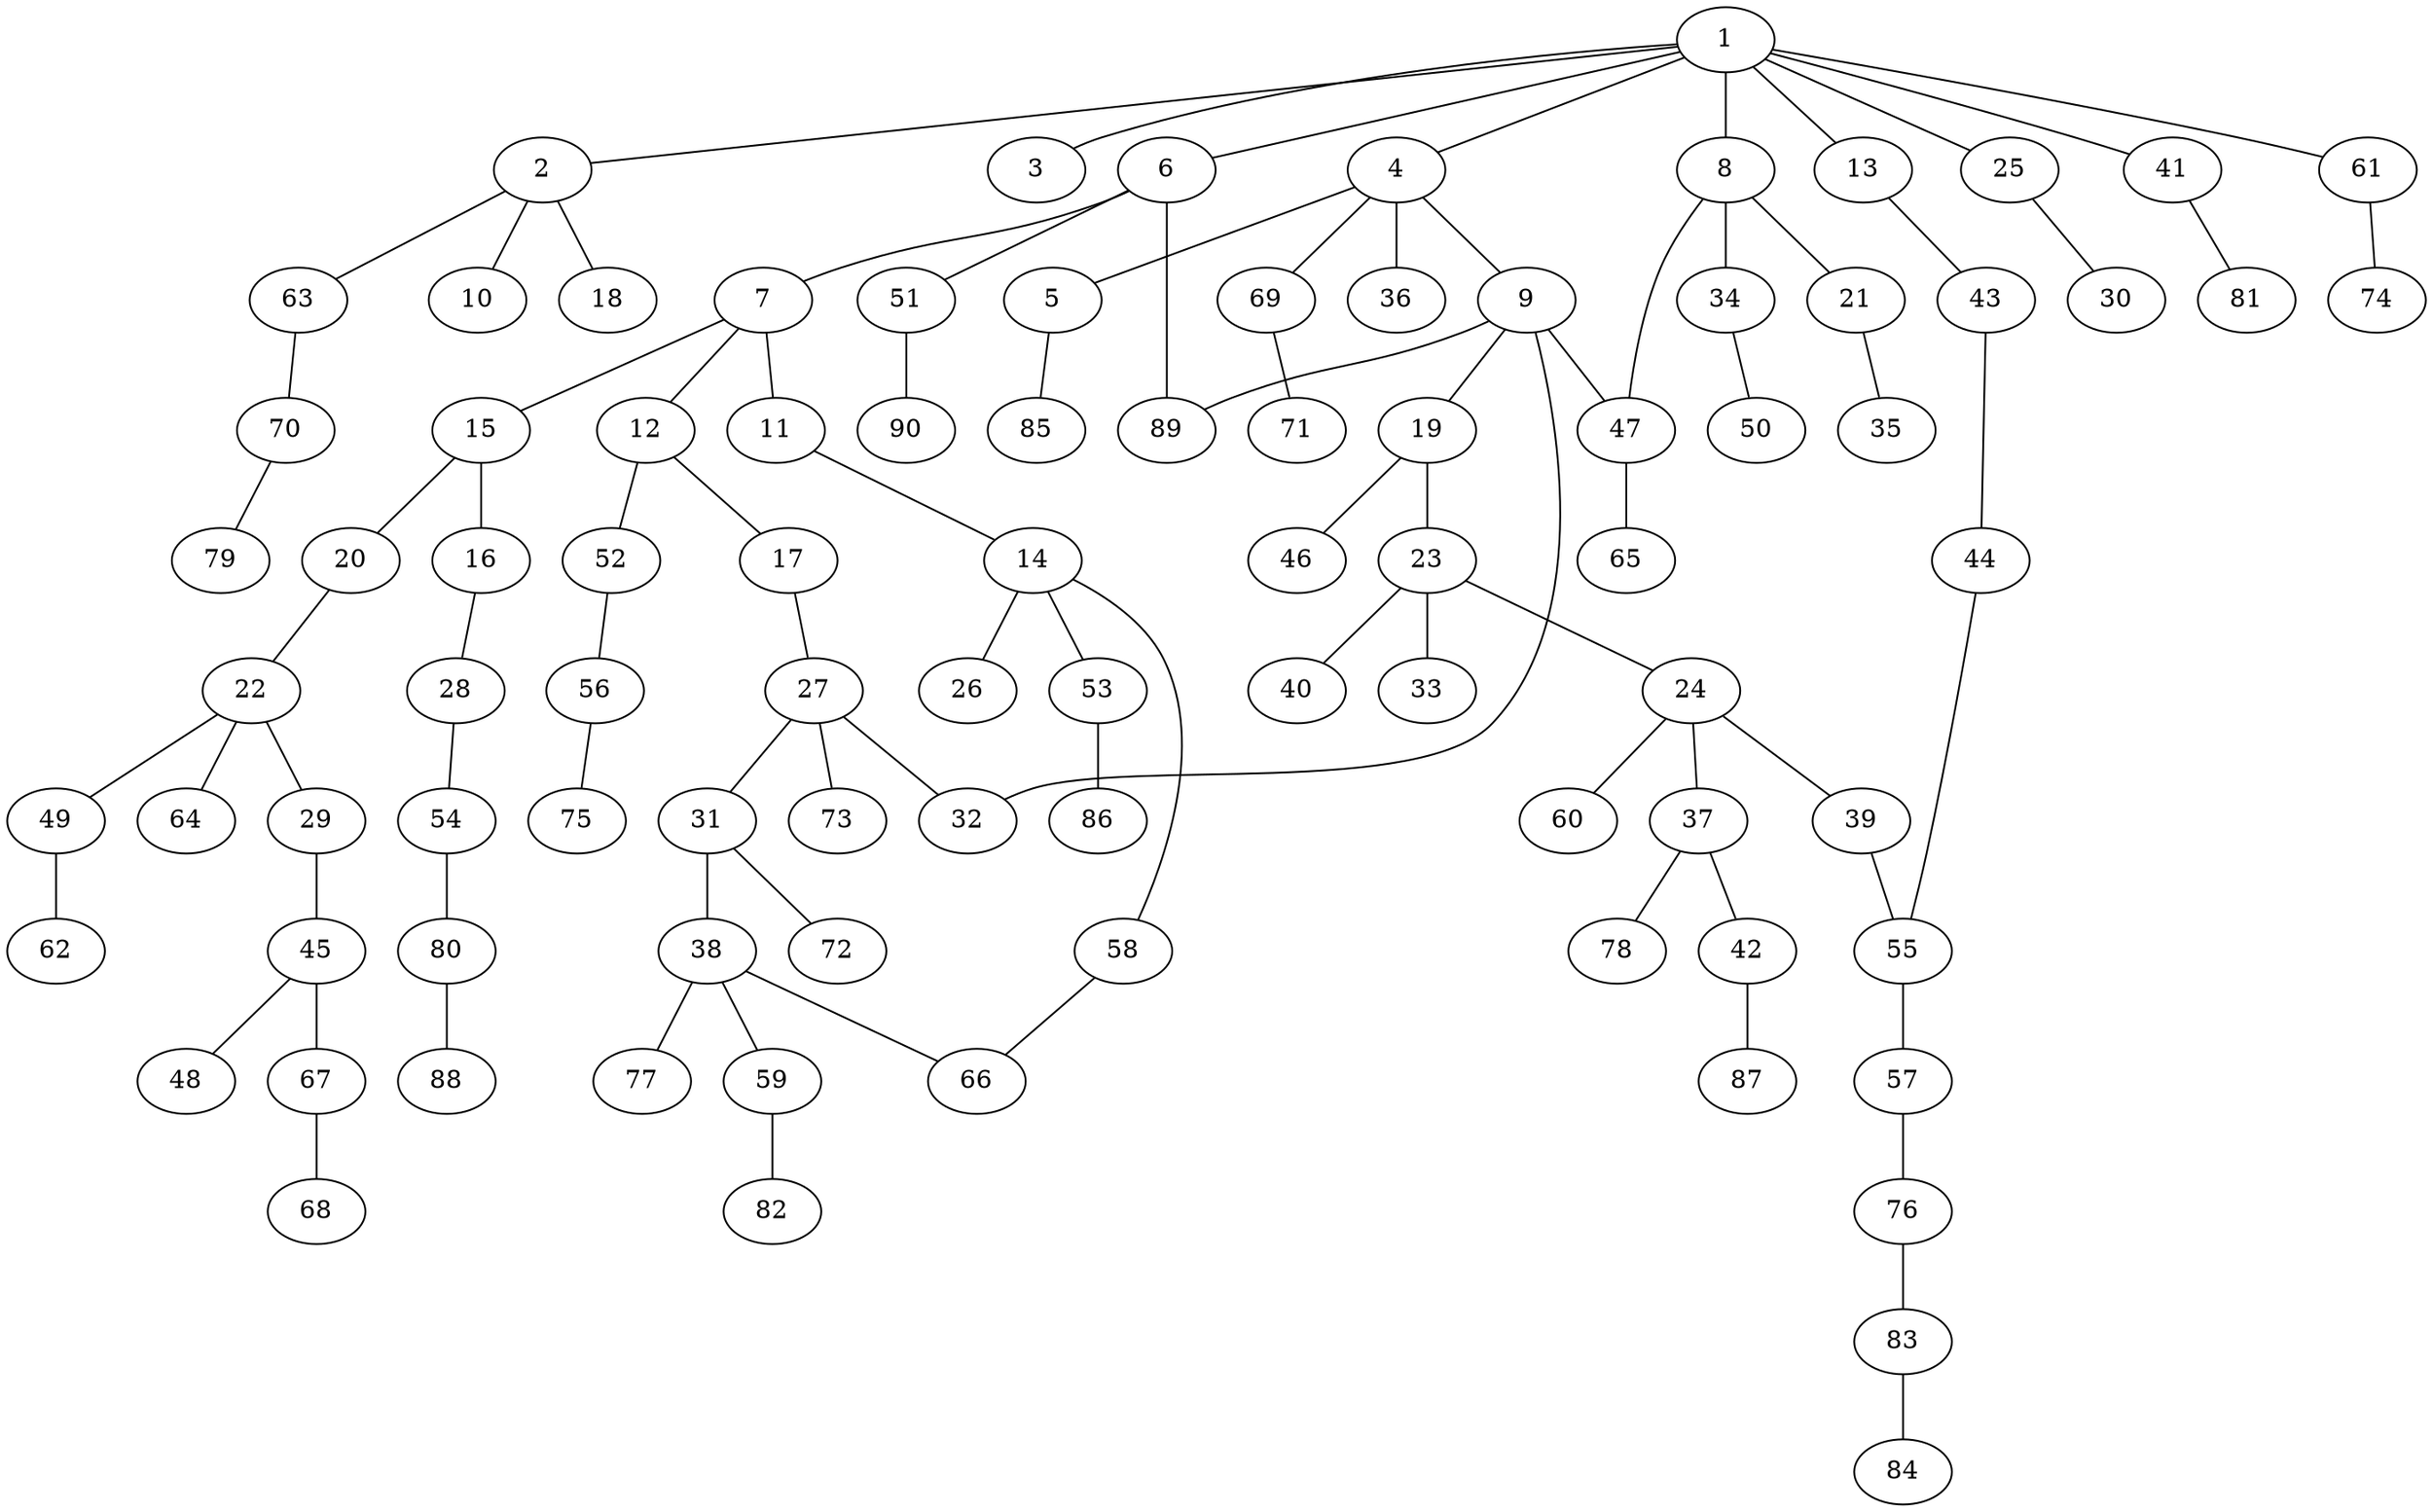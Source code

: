 graph graphname {1--2
1--3
1--4
1--6
1--8
1--13
1--25
1--41
1--61
2--10
2--18
2--63
4--5
4--9
4--36
4--69
5--85
6--7
6--51
6--89
7--11
7--12
7--15
8--21
8--34
8--47
9--19
9--32
9--47
9--89
11--14
12--17
12--52
13--43
14--26
14--53
14--58
15--16
15--20
16--28
17--27
19--23
19--46
20--22
21--35
22--29
22--49
22--64
23--24
23--33
23--40
24--37
24--39
24--60
25--30
27--31
27--32
27--73
28--54
29--45
31--38
31--72
34--50
37--42
37--78
38--59
38--66
38--77
39--55
41--81
42--87
43--44
44--55
45--48
45--67
47--65
49--62
51--90
52--56
53--86
54--80
55--57
56--75
57--76
58--66
59--82
61--74
63--70
67--68
69--71
70--79
76--83
80--88
83--84
}